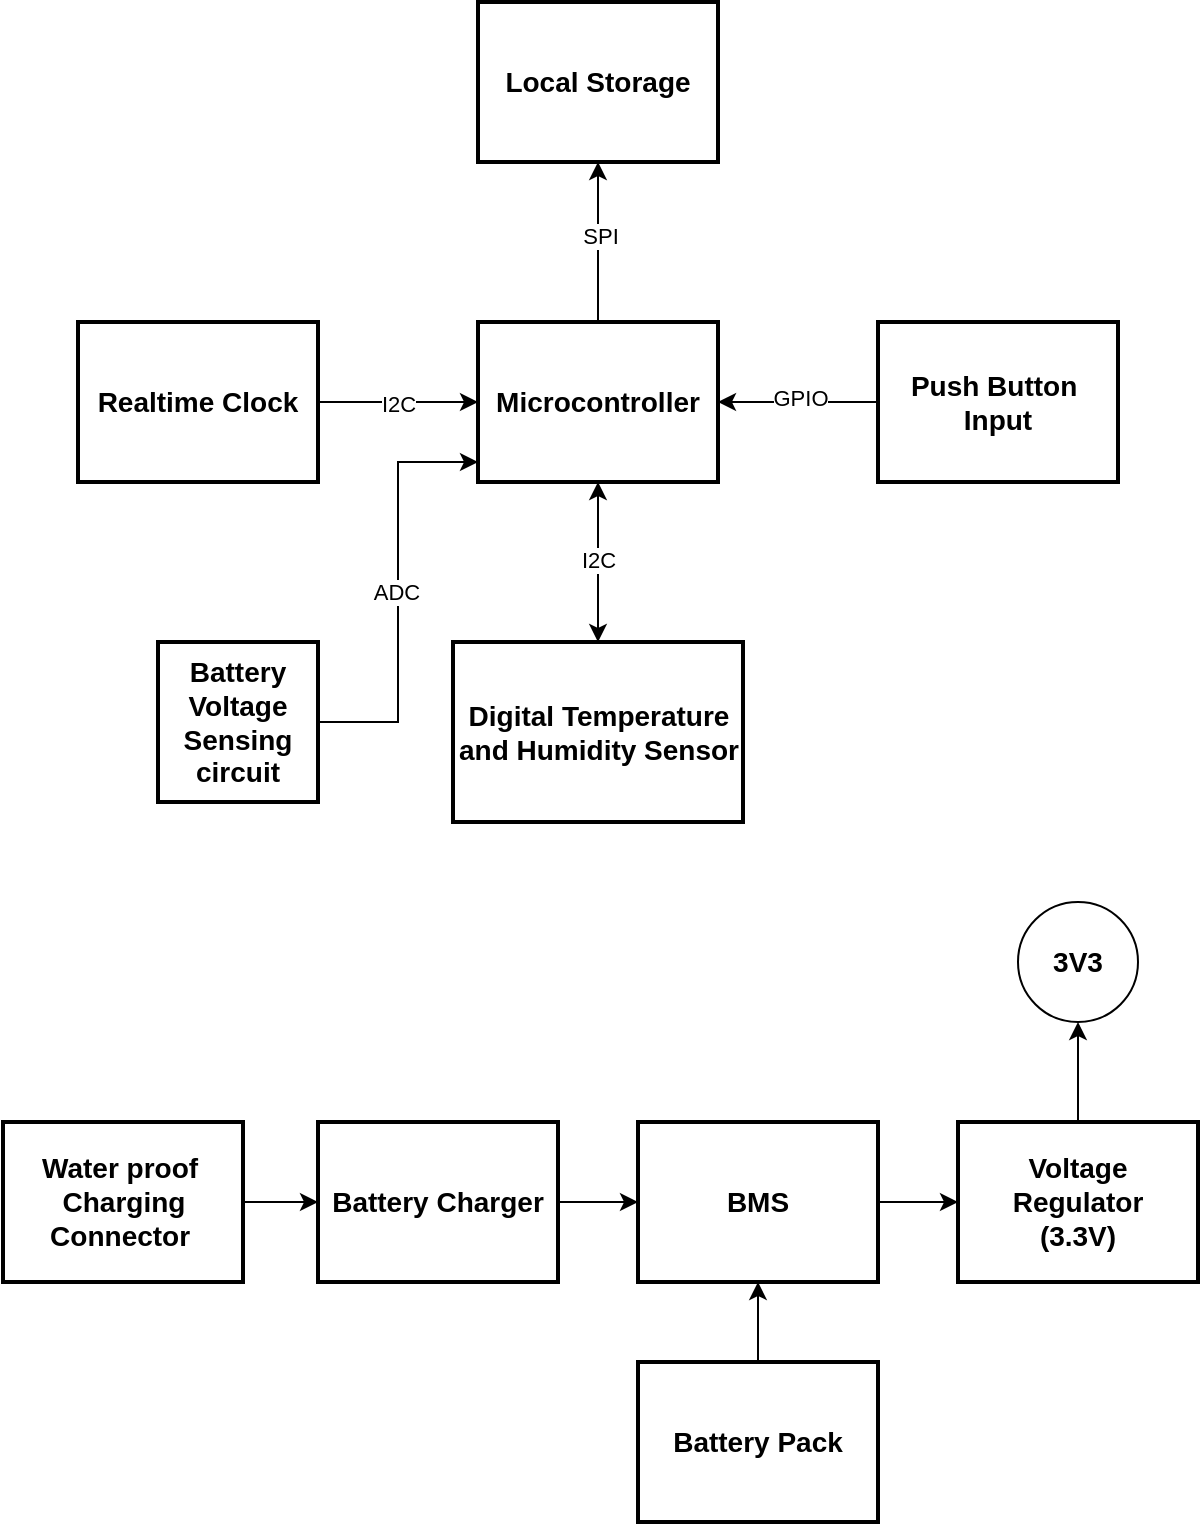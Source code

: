 <mxfile version="28.0.7">
  <diagram name="Page-1" id="oEDpu7QY2mqqvpC2ppyD">
    <mxGraphModel dx="1188" dy="619" grid="1" gridSize="10" guides="1" tooltips="1" connect="1" arrows="1" fold="1" page="1" pageScale="1" pageWidth="850" pageHeight="1100" math="0" shadow="0">
      <root>
        <mxCell id="0" />
        <mxCell id="1" parent="0" />
        <mxCell id="z4vIb42apY9Es0EtUEQU-1" style="edgeStyle=orthogonalEdgeStyle;rounded=0;orthogonalLoop=1;jettySize=auto;html=1;entryX=0.5;entryY=0;entryDx=0;entryDy=0;startArrow=classic;startFill=1;" edge="1" parent="1" source="xrvsUshUiSGQ0NTUIbD5-1" target="xrvsUshUiSGQ0NTUIbD5-2">
          <mxGeometry relative="1" as="geometry" />
        </mxCell>
        <mxCell id="z4vIb42apY9Es0EtUEQU-3" value="I2C" style="edgeLabel;html=1;align=center;verticalAlign=middle;resizable=0;points=[];" vertex="1" connectable="0" parent="z4vIb42apY9Es0EtUEQU-1">
          <mxGeometry x="-0.039" relative="1" as="geometry">
            <mxPoint as="offset" />
          </mxGeometry>
        </mxCell>
        <mxCell id="z4vIb42apY9Es0EtUEQU-10" style="edgeStyle=orthogonalEdgeStyle;rounded=0;orthogonalLoop=1;jettySize=auto;html=1;entryX=0.5;entryY=1;entryDx=0;entryDy=0;" edge="1" parent="1" source="xrvsUshUiSGQ0NTUIbD5-1" target="xrvsUshUiSGQ0NTUIbD5-3">
          <mxGeometry relative="1" as="geometry" />
        </mxCell>
        <mxCell id="z4vIb42apY9Es0EtUEQU-11" value="SPI" style="edgeLabel;html=1;align=center;verticalAlign=middle;resizable=0;points=[];" vertex="1" connectable="0" parent="z4vIb42apY9Es0EtUEQU-10">
          <mxGeometry x="0.082" y="-1" relative="1" as="geometry">
            <mxPoint as="offset" />
          </mxGeometry>
        </mxCell>
        <mxCell id="xrvsUshUiSGQ0NTUIbD5-1" value="&lt;b&gt;&lt;font style=&quot;font-size: 14px;&quot;&gt;Microcontroller&lt;/font&gt;&lt;/b&gt;" style="rounded=0;whiteSpace=wrap;html=1;strokeWidth=2;" parent="1" vertex="1">
          <mxGeometry x="400" y="240" width="120" height="80" as="geometry" />
        </mxCell>
        <mxCell id="xrvsUshUiSGQ0NTUIbD5-2" value="&lt;b&gt;&lt;font style=&quot;font-size: 14px;&quot;&gt;Digital Temperature and Humidity Sensor&lt;/font&gt;&lt;/b&gt;" style="rounded=0;whiteSpace=wrap;html=1;strokeWidth=2;" parent="1" vertex="1">
          <mxGeometry x="387.5" y="400" width="145" height="90" as="geometry" />
        </mxCell>
        <mxCell id="xrvsUshUiSGQ0NTUIbD5-3" value="&lt;b&gt;&lt;font style=&quot;font-size: 14px;&quot;&gt;Local Storage&lt;/font&gt;&lt;/b&gt;" style="rounded=0;whiteSpace=wrap;html=1;strokeWidth=2;" parent="1" vertex="1">
          <mxGeometry x="400" y="80" width="120" height="80" as="geometry" />
        </mxCell>
        <mxCell id="z4vIb42apY9Es0EtUEQU-8" style="edgeStyle=orthogonalEdgeStyle;rounded=0;orthogonalLoop=1;jettySize=auto;html=1;entryX=0;entryY=0.5;entryDx=0;entryDy=0;" edge="1" parent="1" source="xrvsUshUiSGQ0NTUIbD5-4" target="xrvsUshUiSGQ0NTUIbD5-1">
          <mxGeometry relative="1" as="geometry" />
        </mxCell>
        <mxCell id="z4vIb42apY9Es0EtUEQU-9" value="I2C" style="edgeLabel;html=1;align=center;verticalAlign=middle;resizable=0;points=[];" vertex="1" connectable="0" parent="z4vIb42apY9Es0EtUEQU-8">
          <mxGeometry x="-0.018" y="-1" relative="1" as="geometry">
            <mxPoint as="offset" />
          </mxGeometry>
        </mxCell>
        <mxCell id="xrvsUshUiSGQ0NTUIbD5-4" value="&lt;b&gt;&lt;font style=&quot;font-size: 14px;&quot;&gt;Realtime Clock&lt;/font&gt;&lt;/b&gt;" style="rounded=0;whiteSpace=wrap;html=1;strokeWidth=2;" parent="1" vertex="1">
          <mxGeometry x="200" y="240" width="120" height="80" as="geometry" />
        </mxCell>
        <mxCell id="z4vIb42apY9Es0EtUEQU-5" style="edgeStyle=orthogonalEdgeStyle;rounded=0;orthogonalLoop=1;jettySize=auto;html=1;entryX=1;entryY=0.5;entryDx=0;entryDy=0;" edge="1" parent="1" source="xrvsUshUiSGQ0NTUIbD5-5" target="xrvsUshUiSGQ0NTUIbD5-1">
          <mxGeometry relative="1" as="geometry" />
        </mxCell>
        <mxCell id="z4vIb42apY9Es0EtUEQU-6" value="GPIO" style="edgeLabel;html=1;align=center;verticalAlign=middle;resizable=0;points=[];" vertex="1" connectable="0" parent="z4vIb42apY9Es0EtUEQU-5">
          <mxGeometry x="-0.011" y="-2" relative="1" as="geometry">
            <mxPoint as="offset" />
          </mxGeometry>
        </mxCell>
        <mxCell id="xrvsUshUiSGQ0NTUIbD5-5" value="&lt;b&gt;&lt;font style=&quot;font-size: 14px;&quot;&gt;Push Button&amp;nbsp;&lt;/font&gt;&lt;/b&gt;&lt;div&gt;&lt;b&gt;&lt;font style=&quot;font-size: 14px;&quot;&gt;Input&lt;/font&gt;&lt;/b&gt;&lt;/div&gt;" style="rounded=0;whiteSpace=wrap;html=1;strokeWidth=2;" parent="1" vertex="1">
          <mxGeometry x="600" y="240" width="120" height="80" as="geometry" />
        </mxCell>
        <mxCell id="z4vIb42apY9Es0EtUEQU-13" style="edgeStyle=orthogonalEdgeStyle;rounded=0;orthogonalLoop=1;jettySize=auto;html=1;entryX=0;entryY=0.5;entryDx=0;entryDy=0;" edge="1" parent="1" source="xrvsUshUiSGQ0NTUIbD5-6" target="xrvsUshUiSGQ0NTUIbD5-7">
          <mxGeometry relative="1" as="geometry" />
        </mxCell>
        <mxCell id="xrvsUshUiSGQ0NTUIbD5-6" value="&lt;b&gt;&lt;font style=&quot;font-size: 14px;&quot;&gt;Battery Charger&lt;/font&gt;&lt;/b&gt;" style="rounded=0;whiteSpace=wrap;html=1;strokeWidth=2;" parent="1" vertex="1">
          <mxGeometry x="320" y="640" width="120" height="80" as="geometry" />
        </mxCell>
        <mxCell id="z4vIb42apY9Es0EtUEQU-14" style="edgeStyle=orthogonalEdgeStyle;rounded=0;orthogonalLoop=1;jettySize=auto;html=1;entryX=0;entryY=0.5;entryDx=0;entryDy=0;" edge="1" parent="1" source="xrvsUshUiSGQ0NTUIbD5-7" target="xrvsUshUiSGQ0NTUIbD5-9">
          <mxGeometry relative="1" as="geometry" />
        </mxCell>
        <mxCell id="xrvsUshUiSGQ0NTUIbD5-7" value="&lt;b&gt;&lt;font style=&quot;font-size: 14px;&quot;&gt;BMS&lt;/font&gt;&lt;/b&gt;" style="rounded=0;whiteSpace=wrap;html=1;strokeWidth=2;" parent="1" vertex="1">
          <mxGeometry x="480" y="640" width="120" height="80" as="geometry" />
        </mxCell>
        <mxCell id="z4vIb42apY9Es0EtUEQU-15" style="edgeStyle=orthogonalEdgeStyle;rounded=0;orthogonalLoop=1;jettySize=auto;html=1;entryX=0.5;entryY=1;entryDx=0;entryDy=0;" edge="1" parent="1" source="xrvsUshUiSGQ0NTUIbD5-8" target="xrvsUshUiSGQ0NTUIbD5-7">
          <mxGeometry relative="1" as="geometry" />
        </mxCell>
        <mxCell id="xrvsUshUiSGQ0NTUIbD5-8" value="&lt;b&gt;&lt;font style=&quot;font-size: 14px;&quot;&gt;Battery Pack&lt;/font&gt;&lt;/b&gt;" style="rounded=0;whiteSpace=wrap;html=1;strokeWidth=2;" parent="1" vertex="1">
          <mxGeometry x="480" y="760" width="120" height="80" as="geometry" />
        </mxCell>
        <mxCell id="z4vIb42apY9Es0EtUEQU-17" style="edgeStyle=orthogonalEdgeStyle;rounded=0;orthogonalLoop=1;jettySize=auto;html=1;entryX=0.5;entryY=1;entryDx=0;entryDy=0;" edge="1" parent="1" source="xrvsUshUiSGQ0NTUIbD5-9" target="z4vIb42apY9Es0EtUEQU-16">
          <mxGeometry relative="1" as="geometry" />
        </mxCell>
        <mxCell id="xrvsUshUiSGQ0NTUIbD5-9" value="&lt;b&gt;&lt;font style=&quot;font-size: 14px;&quot;&gt;Voltage Regulator&lt;/font&gt;&lt;/b&gt;&lt;div&gt;&lt;b&gt;&lt;font style=&quot;font-size: 14px;&quot;&gt;(3.3V)&lt;/font&gt;&lt;/b&gt;&lt;/div&gt;" style="rounded=0;whiteSpace=wrap;html=1;strokeWidth=2;" parent="1" vertex="1">
          <mxGeometry x="640" y="640" width="120" height="80" as="geometry" />
        </mxCell>
        <mxCell id="z4vIb42apY9Es0EtUEQU-12" style="edgeStyle=orthogonalEdgeStyle;rounded=0;orthogonalLoop=1;jettySize=auto;html=1;entryX=0;entryY=0.5;entryDx=0;entryDy=0;" edge="1" parent="1" source="xrvsUshUiSGQ0NTUIbD5-10" target="xrvsUshUiSGQ0NTUIbD5-6">
          <mxGeometry relative="1" as="geometry" />
        </mxCell>
        <mxCell id="xrvsUshUiSGQ0NTUIbD5-10" value="&lt;b&gt;&lt;font style=&quot;font-size: 14px;&quot;&gt;Water proof&amp;nbsp; Charging Connector&amp;nbsp;&lt;/font&gt;&lt;/b&gt;" style="rounded=0;whiteSpace=wrap;html=1;strokeWidth=2;" parent="1" vertex="1">
          <mxGeometry x="162.5" y="640" width="120" height="80" as="geometry" />
        </mxCell>
        <mxCell id="z4vIb42apY9Es0EtUEQU-16" value="&lt;b&gt;&lt;font style=&quot;font-size: 14px;&quot;&gt;3V3&lt;/font&gt;&lt;/b&gt;" style="ellipse;whiteSpace=wrap;html=1;aspect=fixed;" vertex="1" parent="1">
          <mxGeometry x="670" y="530" width="60" height="60" as="geometry" />
        </mxCell>
        <mxCell id="z4vIb42apY9Es0EtUEQU-19" value="&lt;span style=&quot;font-size: 14px;&quot;&gt;&lt;b&gt;Battery Voltage Sensing&lt;/b&gt;&lt;/span&gt;&lt;div&gt;&lt;span style=&quot;font-size: 14px;&quot;&gt;&lt;b&gt;circuit&lt;/b&gt;&lt;/span&gt;&lt;/div&gt;" style="rounded=0;whiteSpace=wrap;html=1;strokeWidth=2;" vertex="1" parent="1">
          <mxGeometry x="240" y="400" width="80" height="80" as="geometry" />
        </mxCell>
        <mxCell id="z4vIb42apY9Es0EtUEQU-20" style="edgeStyle=orthogonalEdgeStyle;rounded=0;orthogonalLoop=1;jettySize=auto;html=1;entryX=0;entryY=0.875;entryDx=0;entryDy=0;entryPerimeter=0;" edge="1" parent="1" source="z4vIb42apY9Es0EtUEQU-19" target="xrvsUshUiSGQ0NTUIbD5-1">
          <mxGeometry relative="1" as="geometry" />
        </mxCell>
        <mxCell id="z4vIb42apY9Es0EtUEQU-21" value="ADC" style="edgeLabel;html=1;align=center;verticalAlign=middle;resizable=0;points=[];" vertex="1" connectable="0" parent="z4vIb42apY9Es0EtUEQU-20">
          <mxGeometry x="-0.002" y="1" relative="1" as="geometry">
            <mxPoint as="offset" />
          </mxGeometry>
        </mxCell>
      </root>
    </mxGraphModel>
  </diagram>
</mxfile>
